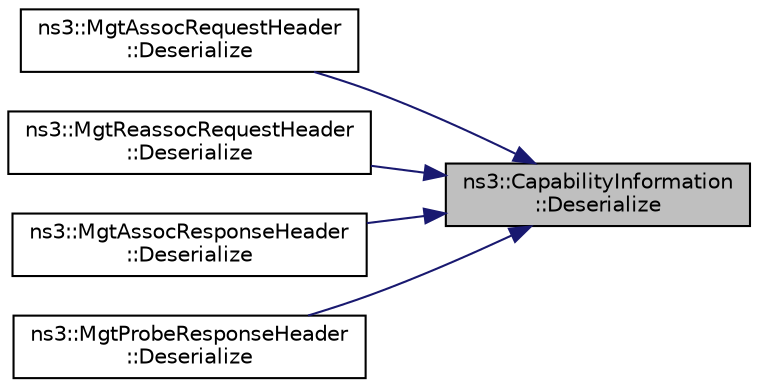 digraph "ns3::CapabilityInformation::Deserialize"
{
 // LATEX_PDF_SIZE
  edge [fontname="Helvetica",fontsize="10",labelfontname="Helvetica",labelfontsize="10"];
  node [fontname="Helvetica",fontsize="10",shape=record];
  rankdir="RL";
  Node1 [label="ns3::CapabilityInformation\l::Deserialize",height=0.2,width=0.4,color="black", fillcolor="grey75", style="filled", fontcolor="black",tooltip="Deserialize capability information from the given buffer."];
  Node1 -> Node2 [dir="back",color="midnightblue",fontsize="10",style="solid",fontname="Helvetica"];
  Node2 [label="ns3::MgtAssocRequestHeader\l::Deserialize",height=0.2,width=0.4,color="black", fillcolor="white", style="filled",URL="$classns3_1_1_mgt_assoc_request_header.html#a660806ee6d8ccb5ee7d1790506770e45",tooltip=" "];
  Node1 -> Node3 [dir="back",color="midnightblue",fontsize="10",style="solid",fontname="Helvetica"];
  Node3 [label="ns3::MgtReassocRequestHeader\l::Deserialize",height=0.2,width=0.4,color="black", fillcolor="white", style="filled",URL="$classns3_1_1_mgt_reassoc_request_header.html#a176e868c24d3e341f088d8ae0e8e74f2",tooltip=" "];
  Node1 -> Node4 [dir="back",color="midnightblue",fontsize="10",style="solid",fontname="Helvetica"];
  Node4 [label="ns3::MgtAssocResponseHeader\l::Deserialize",height=0.2,width=0.4,color="black", fillcolor="white", style="filled",URL="$classns3_1_1_mgt_assoc_response_header.html#a02b3614f4b8248577849c4091220666d",tooltip=" "];
  Node1 -> Node5 [dir="back",color="midnightblue",fontsize="10",style="solid",fontname="Helvetica"];
  Node5 [label="ns3::MgtProbeResponseHeader\l::Deserialize",height=0.2,width=0.4,color="black", fillcolor="white", style="filled",URL="$classns3_1_1_mgt_probe_response_header.html#acf693465957d06ea7f1a06881052b71a",tooltip=" "];
}
